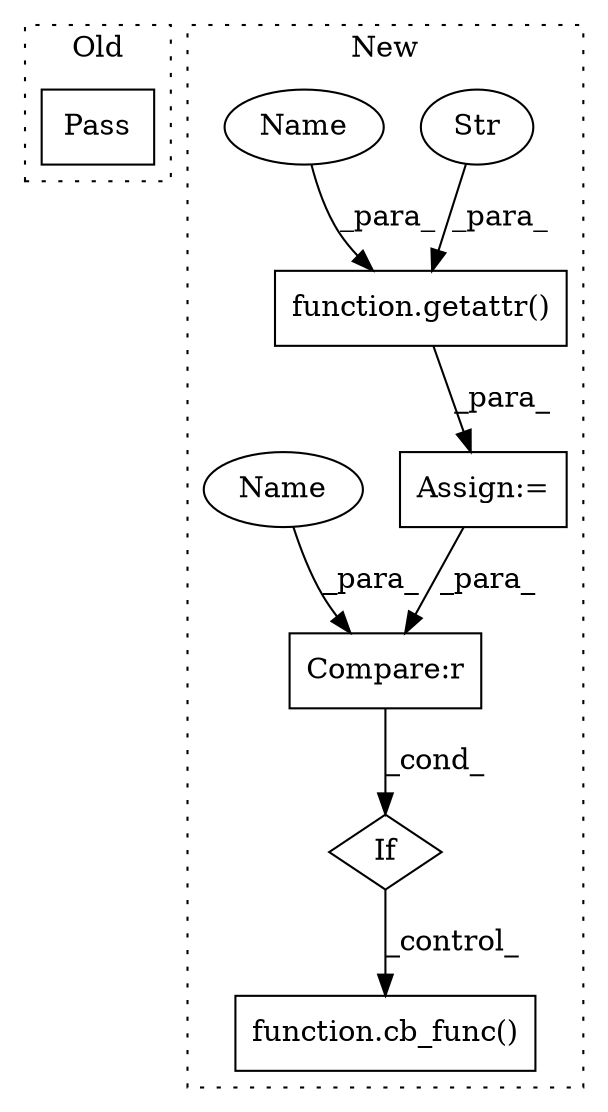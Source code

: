 digraph G {
subgraph cluster0 {
1 [label="Pass" a="62" s="2512" l="4" shape="box"];
label = "Old";
style="dotted";
}
subgraph cluster1 {
2 [label="function.getattr()" a="75" s="2718,2765" l="8,1" shape="box"];
3 [label="Str" a="66" s="2732" l="27" shape="ellipse"];
4 [label="Compare:r" a="40" s="2778" l="19" shape="box"];
5 [label="If" a="96" s="2775" l="3" shape="diamond"];
6 [label="Assign:=" a="68" s="2715" l="3" shape="box"];
7 [label="function.cb_func()" a="75" s="2811,2842" l="8,15" shape="box"];
8 [label="Name" a="87" s="2761" l="4" shape="ellipse"];
9 [label="Name" a="87" s="2793" l="4" shape="ellipse"];
label = "New";
style="dotted";
}
2 -> 6 [label="_para_"];
3 -> 2 [label="_para_"];
4 -> 5 [label="_cond_"];
5 -> 7 [label="_control_"];
6 -> 4 [label="_para_"];
8 -> 2 [label="_para_"];
9 -> 4 [label="_para_"];
}